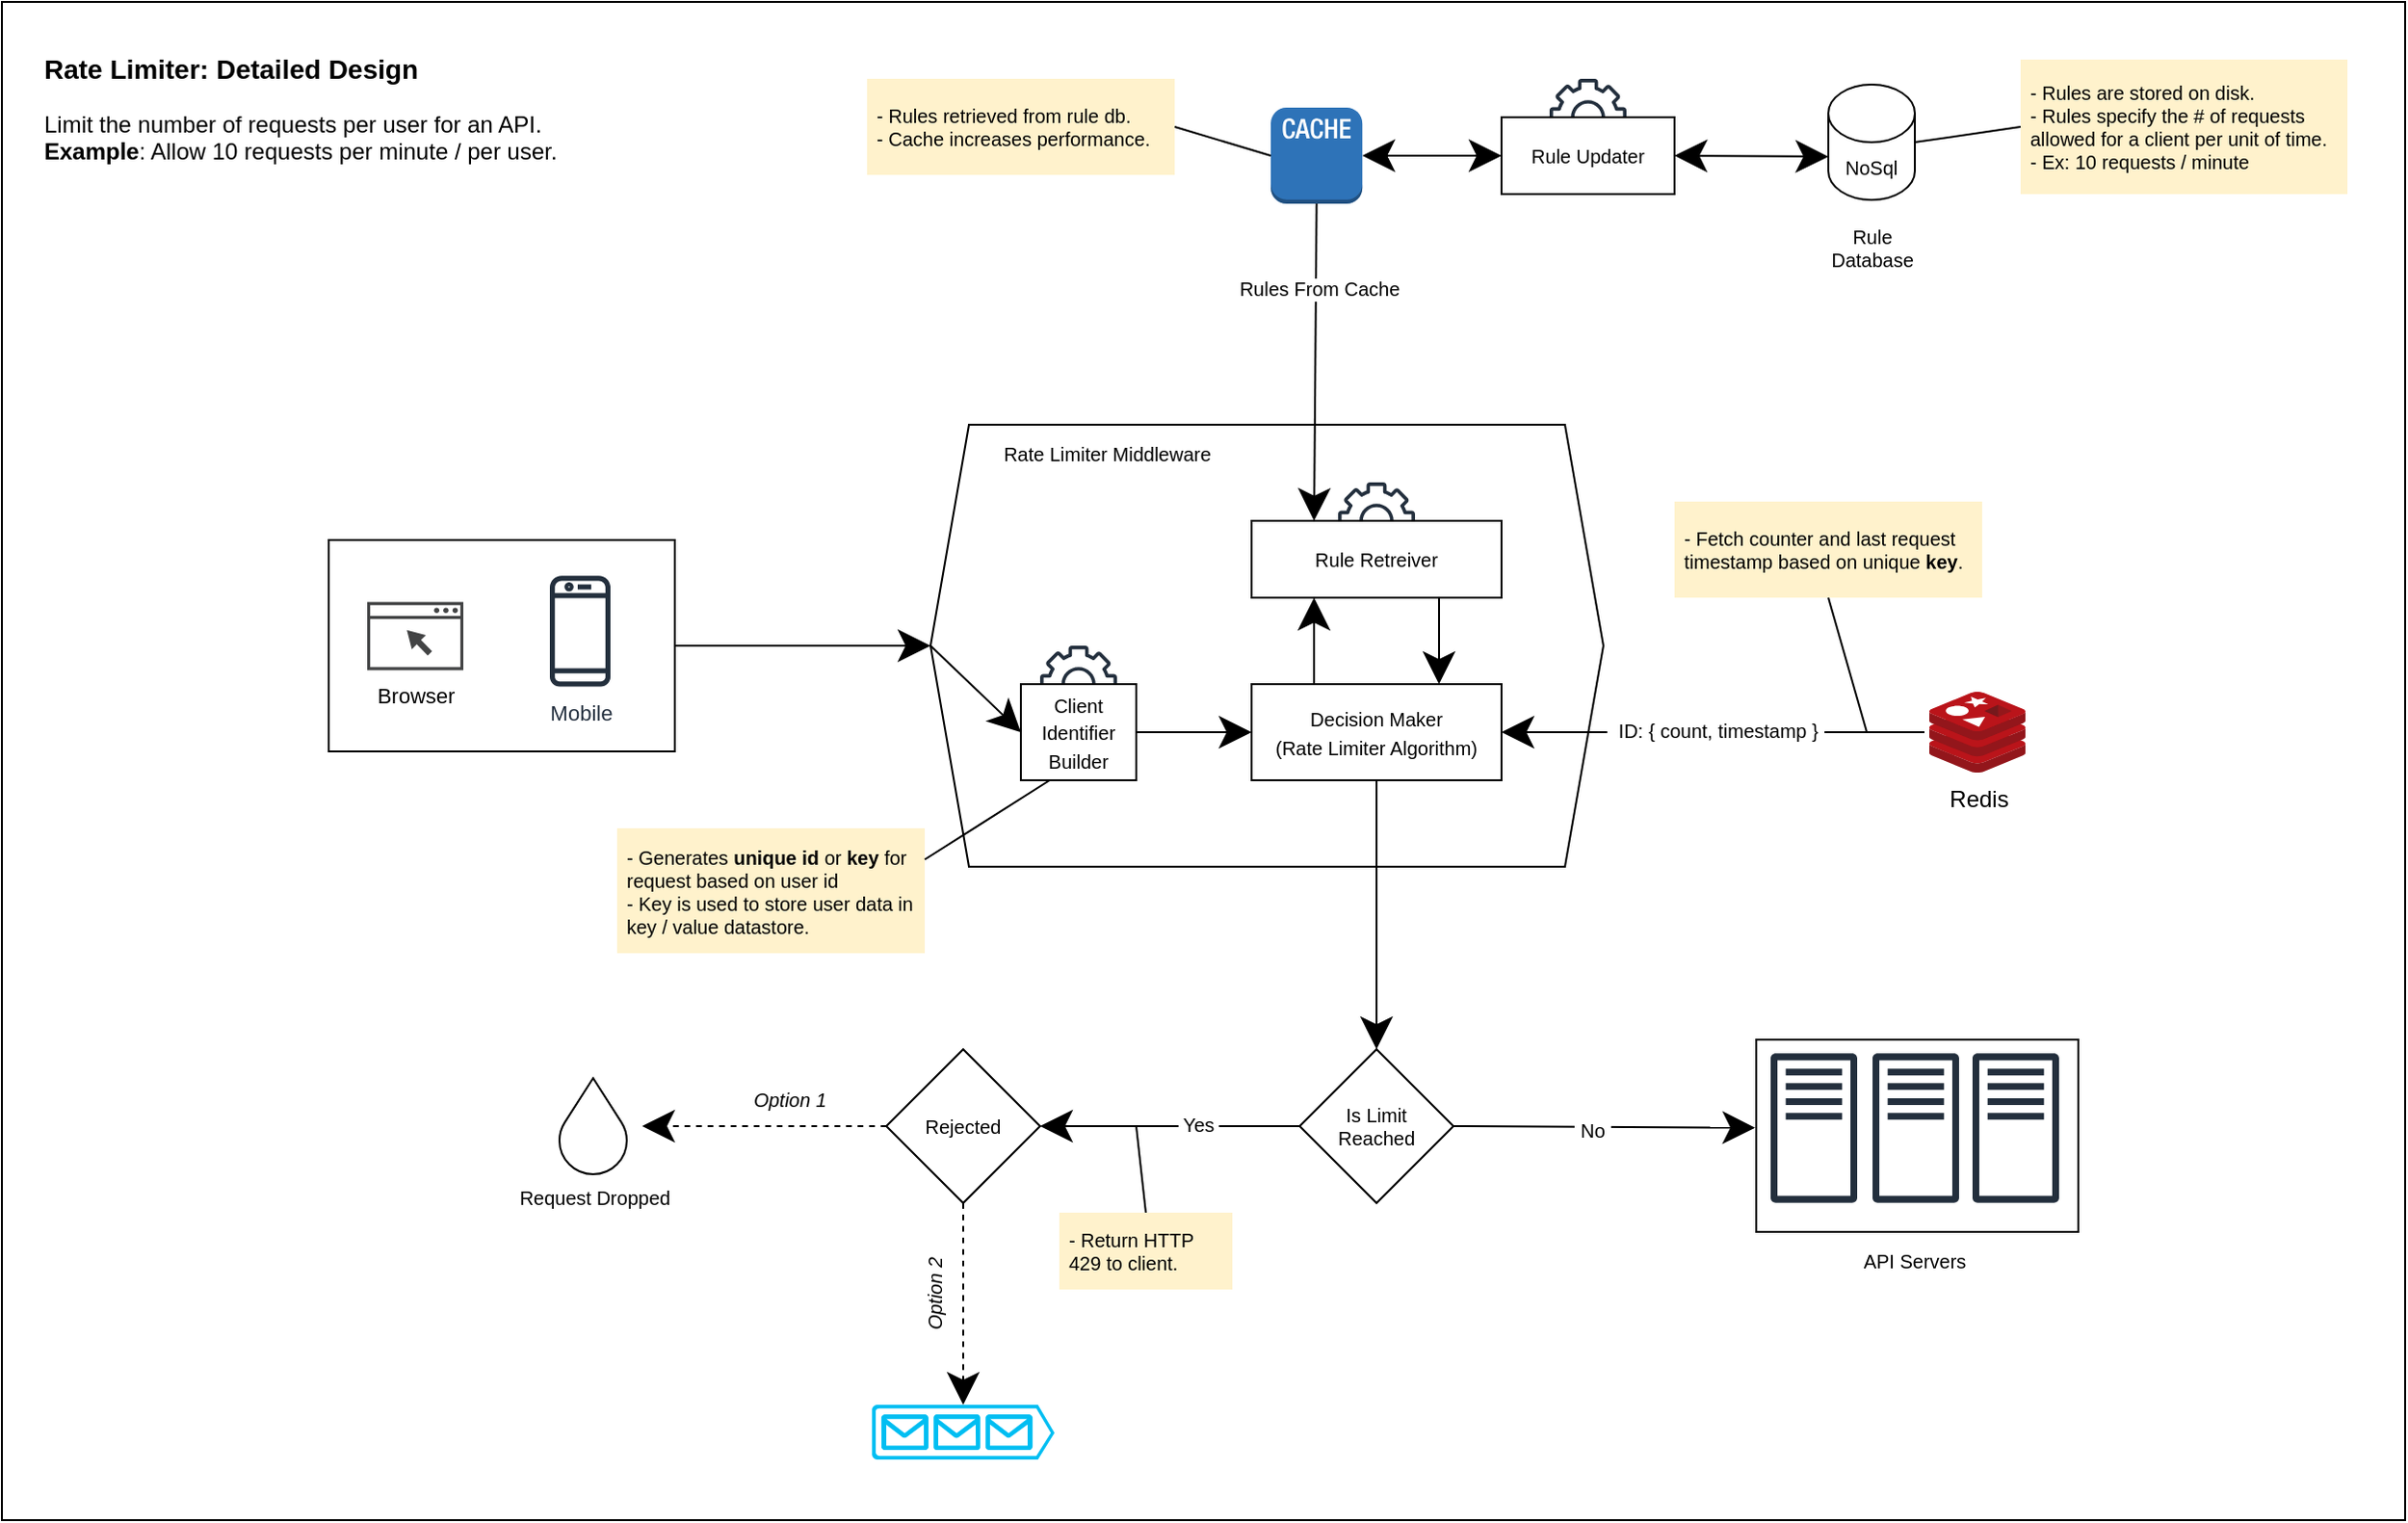 <mxfile version="19.0.3" type="device"><diagram id="r6Wdb-1eLulKc2yTyL0w" name="Page-1"><mxGraphModel dx="1698" dy="1014" grid="1" gridSize="10" guides="1" tooltips="1" connect="1" arrows="1" fold="1" page="1" pageScale="1" pageWidth="1400" pageHeight="850" math="0" shadow="0"><root><mxCell id="0"/><mxCell id="1" style="locked=1;" parent="0"/><mxCell id="sDK053LxHYh9L4diLbD--71" value="" style="rounded=0;whiteSpace=wrap;html=1;hachureGap=4;fontSize=10;" vertex="1" parent="1"><mxGeometry x="10" y="10" width="1250" height="790" as="geometry"/></mxCell><mxCell id="OLMDpOn7oYR1DSvv2oQs-1" value="Diagram" style="locked=1;" parent="0"/><mxCell id="sDK053LxHYh9L4diLbD--1" value="" style="group" vertex="1" connectable="0" parent="OLMDpOn7oYR1DSvv2oQs-1"><mxGeometry x="180" y="290" width="180" height="110" as="geometry"/></mxCell><mxCell id="OLMDpOn7oYR1DSvv2oQs-3" value="" style="rounded=0;whiteSpace=wrap;html=1;" parent="sDK053LxHYh9L4diLbD--1" vertex="1"><mxGeometry width="180" height="110" as="geometry"/></mxCell><mxCell id="OLMDpOn7oYR1DSvv2oQs-4" value="Mobile" style="sketch=0;outlineConnect=0;fontColor=#232F3E;gradientColor=none;fillColor=#232F3D;strokeColor=none;dashed=0;verticalLabelPosition=bottom;verticalAlign=top;align=center;html=1;fontSize=11;fontStyle=0;aspect=fixed;pointerEvents=1;shape=mxgraph.aws4.mobile_client;" parent="sDK053LxHYh9L4diLbD--1" vertex="1"><mxGeometry x="115" y="17.44" width="31.54" height="60" as="geometry"/></mxCell><mxCell id="OLMDpOn7oYR1DSvv2oQs-5" value="Browser" style="sketch=0;pointerEvents=1;shadow=0;dashed=0;html=1;strokeColor=none;fillColor=#434445;aspect=fixed;labelPosition=center;verticalLabelPosition=bottom;verticalAlign=top;align=center;outlineConnect=0;shape=mxgraph.vvd.web_browser;fontSize=11;" parent="sDK053LxHYh9L4diLbD--1" vertex="1"><mxGeometry x="20" y="32.25" width="50" height="35.5" as="geometry"/></mxCell><mxCell id="sDK053LxHYh9L4diLbD--4" value="" style="shape=hexagon;perimeter=hexagonPerimeter2;whiteSpace=wrap;html=1;fixedSize=1;hachureGap=4;" vertex="1" parent="OLMDpOn7oYR1DSvv2oQs-1"><mxGeometry x="493" y="230" width="350" height="230" as="geometry"/></mxCell><mxCell id="sDK053LxHYh9L4diLbD--5" value="" style="group" vertex="1" connectable="0" parent="OLMDpOn7oYR1DSvv2oQs-1"><mxGeometry x="540" y="345" width="60" height="70" as="geometry"/></mxCell><mxCell id="sDK053LxHYh9L4diLbD--3" value="" style="sketch=0;outlineConnect=0;fontColor=#232F3E;gradientColor=none;fillColor=#232F3D;strokeColor=none;dashed=0;verticalLabelPosition=bottom;verticalAlign=top;align=center;html=1;fontSize=12;fontStyle=0;aspect=fixed;pointerEvents=1;shape=mxgraph.aws4.gear;hachureGap=4;" vertex="1" parent="sDK053LxHYh9L4diLbD--5"><mxGeometry x="10" width="40" height="40" as="geometry"/></mxCell><mxCell id="sDK053LxHYh9L4diLbD--2" value="&lt;font style=&quot;font-size: 10px;&quot;&gt;Client Identifier Builder&lt;/font&gt;" style="rounded=0;whiteSpace=wrap;html=1;hachureGap=4;" vertex="1" parent="sDK053LxHYh9L4diLbD--5"><mxGeometry y="20" width="60" height="50" as="geometry"/></mxCell><mxCell id="sDK053LxHYh9L4diLbD--8" value="&lt;font style=&quot;font-size: 10px;&quot;&gt;Decision Maker&lt;br&gt;(Rate Limiter Algorithm)&lt;br&gt;&lt;/font&gt;" style="rounded=0;whiteSpace=wrap;html=1;hachureGap=4;" vertex="1" parent="OLMDpOn7oYR1DSvv2oQs-1"><mxGeometry x="660" y="365" width="130" height="50" as="geometry"/></mxCell><mxCell id="sDK053LxHYh9L4diLbD--9" value="Rate Limiter Middleware" style="text;html=1;strokeColor=none;fillColor=none;align=center;verticalAlign=middle;whiteSpace=wrap;rounded=0;hachureGap=4;fontSize=10;" vertex="1" parent="OLMDpOn7oYR1DSvv2oQs-1"><mxGeometry x="510" y="230" width="150" height="30" as="geometry"/></mxCell><mxCell id="sDK053LxHYh9L4diLbD--10" value="" style="outlineConnect=0;dashed=0;verticalLabelPosition=bottom;verticalAlign=top;align=center;html=1;shape=mxgraph.aws3.cache_node;fillColor=#2E73B8;gradientColor=none;hachureGap=4;fontSize=10;" vertex="1" parent="OLMDpOn7oYR1DSvv2oQs-1"><mxGeometry x="670" y="65" width="47.62" height="50" as="geometry"/></mxCell><mxCell id="sDK053LxHYh9L4diLbD--13" value="" style="group" vertex="1" connectable="0" parent="OLMDpOn7oYR1DSvv2oQs-1"><mxGeometry x="790" y="50" width="90" height="60" as="geometry"/></mxCell><mxCell id="sDK053LxHYh9L4diLbD--12" value="" style="sketch=0;outlineConnect=0;fontColor=#232F3E;gradientColor=none;fillColor=#232F3D;strokeColor=none;dashed=0;verticalLabelPosition=bottom;verticalAlign=top;align=center;html=1;fontSize=12;fontStyle=0;aspect=fixed;pointerEvents=1;shape=mxgraph.aws4.gear;hachureGap=4;" vertex="1" parent="sDK053LxHYh9L4diLbD--13"><mxGeometry x="25" width="40" height="40" as="geometry"/></mxCell><mxCell id="sDK053LxHYh9L4diLbD--11" value="&lt;font style=&quot;font-size: 10px;&quot;&gt;Rule Updater&lt;br&gt;&lt;/font&gt;" style="rounded=0;whiteSpace=wrap;html=1;hachureGap=4;" vertex="1" parent="sDK053LxHYh9L4diLbD--13"><mxGeometry y="20" width="90" height="40" as="geometry"/></mxCell><mxCell id="sDK053LxHYh9L4diLbD--16" value="" style="group" vertex="1" connectable="0" parent="OLMDpOn7oYR1DSvv2oQs-1"><mxGeometry x="952.5" y="53" width="60" height="100" as="geometry"/></mxCell><mxCell id="sDK053LxHYh9L4diLbD--14" value="NoSql" style="shape=cylinder3;whiteSpace=wrap;html=1;boundedLbl=1;backgroundOutline=1;size=15;hachureGap=4;fontSize=10;" vertex="1" parent="sDK053LxHYh9L4diLbD--16"><mxGeometry x="7.5" width="45" height="60" as="geometry"/></mxCell><mxCell id="sDK053LxHYh9L4diLbD--15" value="Rule Database" style="text;html=1;strokeColor=none;fillColor=none;align=center;verticalAlign=middle;whiteSpace=wrap;rounded=0;hachureGap=4;fontSize=10;" vertex="1" parent="sDK053LxHYh9L4diLbD--16"><mxGeometry y="70" width="60" height="30" as="geometry"/></mxCell><mxCell id="sDK053LxHYh9L4diLbD--17" value="Redis" style="sketch=0;aspect=fixed;html=1;points=[];align=center;image;fontSize=12;image=img/lib/mscae/Cache_Redis_Product.svg;hachureGap=4;" vertex="1" parent="OLMDpOn7oYR1DSvv2oQs-1"><mxGeometry x="1012.5" y="369" width="50" height="42" as="geometry"/></mxCell><mxCell id="sDK053LxHYh9L4diLbD--21" value="Is Limit&lt;br&gt;Reached" style="rhombus;whiteSpace=wrap;html=1;hachureGap=4;fontSize=10;" vertex="1" parent="OLMDpOn7oYR1DSvv2oQs-1"><mxGeometry x="685" y="555" width="80" height="80" as="geometry"/></mxCell><mxCell id="sDK053LxHYh9L4diLbD--22" value="Rejected" style="rhombus;whiteSpace=wrap;html=1;hachureGap=4;fontSize=10;" vertex="1" parent="OLMDpOn7oYR1DSvv2oQs-1"><mxGeometry x="470" y="555" width="80" height="80" as="geometry"/></mxCell><mxCell id="sDK053LxHYh9L4diLbD--23" value="Request Dropped" style="verticalLabelPosition=bottom;verticalAlign=top;html=1;shape=mxgraph.basic.drop;hachureGap=4;fontSize=10;" vertex="1" parent="OLMDpOn7oYR1DSvv2oQs-1"><mxGeometry x="300" y="570" width="35" height="50" as="geometry"/></mxCell><mxCell id="sDK053LxHYh9L4diLbD--27" value="" style="endArrow=classic;html=1;rounded=0;fontSize=10;startSize=14;endSize=14;sourcePerimeterSpacing=8;targetPerimeterSpacing=8;curved=1;exitX=1;exitY=0.5;exitDx=0;exitDy=0;entryX=0;entryY=0.5;entryDx=0;entryDy=0;" edge="1" parent="OLMDpOn7oYR1DSvv2oQs-1" source="OLMDpOn7oYR1DSvv2oQs-3" target="sDK053LxHYh9L4diLbD--4"><mxGeometry width="50" height="50" relative="1" as="geometry"><mxPoint x="410" y="350" as="sourcePoint"/><mxPoint x="460" y="300" as="targetPoint"/></mxGeometry></mxCell><mxCell id="sDK053LxHYh9L4diLbD--28" value="" style="endArrow=classic;html=1;rounded=0;fontSize=10;startSize=14;endSize=14;sourcePerimeterSpacing=8;targetPerimeterSpacing=8;curved=1;entryX=0;entryY=0.5;entryDx=0;entryDy=0;exitX=0;exitY=0.5;exitDx=0;exitDy=0;" edge="1" parent="OLMDpOn7oYR1DSvv2oQs-1" source="sDK053LxHYh9L4diLbD--4" target="sDK053LxHYh9L4diLbD--2"><mxGeometry width="50" height="50" relative="1" as="geometry"><mxPoint x="430" y="460" as="sourcePoint"/><mxPoint x="480" y="410" as="targetPoint"/></mxGeometry></mxCell><mxCell id="sDK053LxHYh9L4diLbD--29" value="" style="endArrow=classic;html=1;rounded=0;fontSize=10;startSize=14;endSize=14;sourcePerimeterSpacing=8;targetPerimeterSpacing=8;curved=1;entryX=0;entryY=0.5;entryDx=0;entryDy=0;exitX=1;exitY=0.5;exitDx=0;exitDy=0;" edge="1" parent="OLMDpOn7oYR1DSvv2oQs-1" source="sDK053LxHYh9L4diLbD--2" target="sDK053LxHYh9L4diLbD--8"><mxGeometry width="50" height="50" relative="1" as="geometry"><mxPoint x="360" y="510" as="sourcePoint"/><mxPoint x="410" y="460" as="targetPoint"/></mxGeometry></mxCell><mxCell id="sDK053LxHYh9L4diLbD--30" value="" style="endArrow=classic;html=1;rounded=0;fontSize=10;startSize=14;endSize=14;sourcePerimeterSpacing=8;targetPerimeterSpacing=8;curved=1;entryX=0.25;entryY=1;entryDx=0;entryDy=0;exitX=0.25;exitY=0;exitDx=0;exitDy=0;" edge="1" parent="OLMDpOn7oYR1DSvv2oQs-1" source="sDK053LxHYh9L4diLbD--8" target="sDK053LxHYh9L4diLbD--20"><mxGeometry width="50" height="50" relative="1" as="geometry"><mxPoint x="710" y="520" as="sourcePoint"/><mxPoint x="760" y="470" as="targetPoint"/></mxGeometry></mxCell><mxCell id="sDK053LxHYh9L4diLbD--19" value="" style="sketch=0;outlineConnect=0;fontColor=#232F3E;gradientColor=none;fillColor=#232F3D;strokeColor=none;dashed=0;verticalLabelPosition=bottom;verticalAlign=top;align=center;html=1;fontSize=12;fontStyle=0;aspect=fixed;pointerEvents=1;shape=mxgraph.aws4.gear;hachureGap=4;" vertex="1" parent="OLMDpOn7oYR1DSvv2oQs-1"><mxGeometry x="705" y="260" width="40" height="40" as="geometry"/></mxCell><mxCell id="sDK053LxHYh9L4diLbD--20" value="&lt;font style=&quot;font-size: 10px;&quot;&gt;Rule Retreiver&lt;br&gt;&lt;/font&gt;" style="rounded=0;whiteSpace=wrap;html=1;hachureGap=4;" vertex="1" parent="OLMDpOn7oYR1DSvv2oQs-1"><mxGeometry x="660" y="280" width="130" height="40" as="geometry"/></mxCell><mxCell id="sDK053LxHYh9L4diLbD--31" value="" style="endArrow=classic;html=1;rounded=0;fontSize=10;startSize=14;endSize=14;sourcePerimeterSpacing=8;targetPerimeterSpacing=8;curved=1;exitX=0.75;exitY=1;exitDx=0;exitDy=0;entryX=0.75;entryY=0;entryDx=0;entryDy=0;" edge="1" parent="OLMDpOn7oYR1DSvv2oQs-1" source="sDK053LxHYh9L4diLbD--20" target="sDK053LxHYh9L4diLbD--8"><mxGeometry width="50" height="50" relative="1" as="geometry"><mxPoint x="850" y="340" as="sourcePoint"/><mxPoint x="900" y="290" as="targetPoint"/></mxGeometry></mxCell><mxCell id="sDK053LxHYh9L4diLbD--32" value="" style="endArrow=classic;html=1;rounded=0;fontSize=10;startSize=14;endSize=14;sourcePerimeterSpacing=8;targetPerimeterSpacing=8;curved=1;entryX=0.25;entryY=0;entryDx=0;entryDy=0;exitX=0.5;exitY=1;exitDx=0;exitDy=0;exitPerimeter=0;" edge="1" parent="OLMDpOn7oYR1DSvv2oQs-1" source="sDK053LxHYh9L4diLbD--10" target="sDK053LxHYh9L4diLbD--20"><mxGeometry width="50" height="50" relative="1" as="geometry"><mxPoint x="560" y="180" as="sourcePoint"/><mxPoint x="610" y="130" as="targetPoint"/></mxGeometry></mxCell><mxCell id="sDK053LxHYh9L4diLbD--45" value="&amp;nbsp;Rules From Cache&amp;nbsp;" style="edgeLabel;html=1;align=center;verticalAlign=middle;resizable=0;points=[];fontSize=10;" vertex="1" connectable="0" parent="sDK053LxHYh9L4diLbD--32"><mxGeometry x="-0.467" y="1" relative="1" as="geometry"><mxPoint as="offset"/></mxGeometry></mxCell><mxCell id="sDK053LxHYh9L4diLbD--33" value="" style="endArrow=classic;startArrow=classic;html=1;rounded=0;fontSize=10;startSize=14;endSize=14;sourcePerimeterSpacing=8;targetPerimeterSpacing=8;curved=1;entryX=0;entryY=0.5;entryDx=0;entryDy=0;exitX=1;exitY=0.5;exitDx=0;exitDy=0;exitPerimeter=0;" edge="1" parent="OLMDpOn7oYR1DSvv2oQs-1" source="sDK053LxHYh9L4diLbD--10" target="sDK053LxHYh9L4diLbD--11"><mxGeometry width="50" height="50" relative="1" as="geometry"><mxPoint x="760" y="130" as="sourcePoint"/><mxPoint x="770" y="150" as="targetPoint"/></mxGeometry></mxCell><mxCell id="sDK053LxHYh9L4diLbD--34" value="" style="endArrow=classic;startArrow=classic;html=1;rounded=0;fontSize=10;startSize=14;endSize=14;sourcePerimeterSpacing=8;targetPerimeterSpacing=8;curved=1;entryX=0;entryY=0;entryDx=0;entryDy=37.5;entryPerimeter=0;exitX=1;exitY=0.5;exitDx=0;exitDy=0;" edge="1" parent="OLMDpOn7oYR1DSvv2oQs-1" source="sDK053LxHYh9L4diLbD--11" target="sDK053LxHYh9L4diLbD--14"><mxGeometry width="50" height="50" relative="1" as="geometry"><mxPoint x="870" y="170" as="sourcePoint"/><mxPoint x="920" y="120" as="targetPoint"/></mxGeometry></mxCell><mxCell id="sDK053LxHYh9L4diLbD--35" value="" style="endArrow=classic;html=1;rounded=0;fontSize=10;startSize=14;endSize=14;sourcePerimeterSpacing=8;targetPerimeterSpacing=8;curved=1;entryX=1;entryY=0.5;entryDx=0;entryDy=0;exitX=-0.05;exitY=0.5;exitDx=0;exitDy=0;exitPerimeter=0;" edge="1" parent="OLMDpOn7oYR1DSvv2oQs-1" source="sDK053LxHYh9L4diLbD--17" target="sDK053LxHYh9L4diLbD--8"><mxGeometry width="50" height="50" relative="1" as="geometry"><mxPoint x="870" y="390" as="sourcePoint"/><mxPoint x="920" y="340" as="targetPoint"/></mxGeometry></mxCell><mxCell id="sDK053LxHYh9L4diLbD--36" value="&amp;nbsp; ID: { count, timestamp }&amp;nbsp;" style="edgeLabel;html=1;align=center;verticalAlign=middle;resizable=0;points=[];fontSize=10;" vertex="1" connectable="0" parent="sDK053LxHYh9L4diLbD--35"><mxGeometry x="-0.009" y="1" relative="1" as="geometry"><mxPoint y="-2" as="offset"/></mxGeometry></mxCell><mxCell id="sDK053LxHYh9L4diLbD--37" value="" style="endArrow=classic;html=1;rounded=0;fontSize=10;startSize=14;endSize=14;sourcePerimeterSpacing=8;targetPerimeterSpacing=8;curved=1;exitX=0.5;exitY=1;exitDx=0;exitDy=0;entryX=0.5;entryY=0;entryDx=0;entryDy=0;" edge="1" parent="OLMDpOn7oYR1DSvv2oQs-1" source="sDK053LxHYh9L4diLbD--8" target="sDK053LxHYh9L4diLbD--21"><mxGeometry width="50" height="50" relative="1" as="geometry"><mxPoint x="750" y="530" as="sourcePoint"/><mxPoint x="800" y="480" as="targetPoint"/></mxGeometry></mxCell><mxCell id="sDK053LxHYh9L4diLbD--38" value="" style="endArrow=classic;html=1;rounded=0;fontSize=10;startSize=14;endSize=14;sourcePerimeterSpacing=8;targetPerimeterSpacing=8;curved=1;exitX=0;exitY=0.5;exitDx=0;exitDy=0;entryX=1;entryY=0.5;entryDx=0;entryDy=0;" edge="1" parent="OLMDpOn7oYR1DSvv2oQs-1" source="sDK053LxHYh9L4diLbD--21" target="sDK053LxHYh9L4diLbD--22"><mxGeometry width="50" height="50" relative="1" as="geometry"><mxPoint x="580" y="590" as="sourcePoint"/><mxPoint x="630" y="540" as="targetPoint"/></mxGeometry></mxCell><mxCell id="sDK053LxHYh9L4diLbD--42" value="&amp;nbsp;Yes&amp;nbsp;" style="edgeLabel;html=1;align=center;verticalAlign=middle;resizable=0;points=[];fontSize=10;" vertex="1" connectable="0" parent="sDK053LxHYh9L4diLbD--38"><mxGeometry x="-0.215" y="1" relative="1" as="geometry"><mxPoint y="-2" as="offset"/></mxGeometry></mxCell><mxCell id="sDK053LxHYh9L4diLbD--39" value="" style="endArrow=classic;html=1;rounded=0;fontSize=10;startSize=14;endSize=14;sourcePerimeterSpacing=8;targetPerimeterSpacing=8;curved=1;exitX=0;exitY=0.5;exitDx=0;exitDy=0;dashed=1;" edge="1" parent="OLMDpOn7oYR1DSvv2oQs-1" source="sDK053LxHYh9L4diLbD--22" target="sDK053LxHYh9L4diLbD--23"><mxGeometry width="50" height="50" relative="1" as="geometry"><mxPoint x="400" y="620" as="sourcePoint"/><mxPoint x="450" y="570" as="targetPoint"/></mxGeometry></mxCell><mxCell id="sDK053LxHYh9L4diLbD--40" value="" style="verticalLabelPosition=bottom;html=1;verticalAlign=top;align=center;strokeColor=none;fillColor=#00BEF2;shape=mxgraph.azure.queue_generic;pointerEvents=1;hachureGap=4;fontSize=10;" vertex="1" parent="OLMDpOn7oYR1DSvv2oQs-1"><mxGeometry x="462.5" y="740" width="95" height="28.5" as="geometry"/></mxCell><mxCell id="sDK053LxHYh9L4diLbD--41" value="" style="endArrow=classic;html=1;rounded=0;dashed=1;fontSize=10;startSize=14;endSize=14;sourcePerimeterSpacing=8;targetPerimeterSpacing=8;curved=1;exitX=0.5;exitY=1;exitDx=0;exitDy=0;entryX=0.5;entryY=0;entryDx=0;entryDy=0;entryPerimeter=0;" edge="1" parent="OLMDpOn7oYR1DSvv2oQs-1" source="sDK053LxHYh9L4diLbD--22" target="sDK053LxHYh9L4diLbD--40"><mxGeometry width="50" height="50" relative="1" as="geometry"><mxPoint x="560" y="700" as="sourcePoint"/><mxPoint x="610" y="650" as="targetPoint"/></mxGeometry></mxCell><mxCell id="sDK053LxHYh9L4diLbD--43" value="" style="endArrow=classic;html=1;rounded=0;fontSize=10;startSize=14;endSize=14;sourcePerimeterSpacing=8;targetPerimeterSpacing=8;curved=1;exitX=1;exitY=0.5;exitDx=0;exitDy=0;" edge="1" parent="OLMDpOn7oYR1DSvv2oQs-1" source="sDK053LxHYh9L4diLbD--21" target="sDK053LxHYh9L4diLbD--24"><mxGeometry width="50" height="50" relative="1" as="geometry"><mxPoint x="730" y="720" as="sourcePoint"/><mxPoint x="780" y="670" as="targetPoint"/></mxGeometry></mxCell><mxCell id="sDK053LxHYh9L4diLbD--53" value="&amp;nbsp;No&amp;nbsp;" style="edgeLabel;html=1;align=center;verticalAlign=middle;resizable=0;points=[];fontSize=10;" vertex="1" connectable="0" parent="sDK053LxHYh9L4diLbD--43"><mxGeometry x="-0.091" y="-1" relative="1" as="geometry"><mxPoint as="offset"/></mxGeometry></mxCell><mxCell id="sDK053LxHYh9L4diLbD--44" value="API Servers" style="text;html=1;strokeColor=none;fillColor=none;align=center;verticalAlign=middle;whiteSpace=wrap;rounded=0;hachureGap=4;fontSize=10;" vertex="1" parent="OLMDpOn7oYR1DSvv2oQs-1"><mxGeometry x="975" y="650" width="60" height="30" as="geometry"/></mxCell><mxCell id="sDK053LxHYh9L4diLbD--52" value="" style="rounded=0;whiteSpace=wrap;html=1;hachureGap=4;fontSize=10;" vertex="1" parent="OLMDpOn7oYR1DSvv2oQs-1"><mxGeometry x="922.5" y="550" width="167.5" height="100" as="geometry"/></mxCell><mxCell id="sDK053LxHYh9L4diLbD--24" value="" style="sketch=0;outlineConnect=0;fontColor=#232F3E;gradientColor=none;fillColor=#232F3D;strokeColor=none;dashed=0;verticalLabelPosition=bottom;verticalAlign=top;align=center;html=1;fontSize=12;fontStyle=0;aspect=fixed;pointerEvents=1;shape=mxgraph.aws4.traditional_server;hachureGap=4;" vertex="1" parent="OLMDpOn7oYR1DSvv2oQs-1"><mxGeometry x="930" y="557" width="45" height="78" as="geometry"/></mxCell><mxCell id="sDK053LxHYh9L4diLbD--25" value="" style="sketch=0;outlineConnect=0;fontColor=#232F3E;gradientColor=none;fillColor=#232F3D;strokeColor=none;dashed=0;verticalLabelPosition=bottom;verticalAlign=top;align=center;html=1;fontSize=12;fontStyle=0;aspect=fixed;pointerEvents=1;shape=mxgraph.aws4.traditional_server;hachureGap=4;" vertex="1" parent="OLMDpOn7oYR1DSvv2oQs-1"><mxGeometry x="983" y="557" width="45" height="78" as="geometry"/></mxCell><mxCell id="sDK053LxHYh9L4diLbD--26" value="" style="sketch=0;outlineConnect=0;fontColor=#232F3E;gradientColor=none;fillColor=#232F3D;strokeColor=none;dashed=0;verticalLabelPosition=bottom;verticalAlign=top;align=center;html=1;fontSize=12;fontStyle=0;aspect=fixed;pointerEvents=1;shape=mxgraph.aws4.traditional_server;hachureGap=4;" vertex="1" parent="OLMDpOn7oYR1DSvv2oQs-1"><mxGeometry x="1035" y="557" width="45" height="78" as="geometry"/></mxCell><mxCell id="sDK053LxHYh9L4diLbD--54" value="Notes" style="locked=1;" parent="0"/><mxCell id="sDK053LxHYh9L4diLbD--55" value="- Generates &lt;b&gt;unique id&lt;/b&gt; or &lt;b&gt;key&lt;/b&gt; for request based on user id&lt;br&gt;- Key is used to store user data in key / value datastore." style="rounded=0;whiteSpace=wrap;html=1;hachureGap=4;fontSize=10;fillColor=#FFF2CC;strokeColor=none;spacing=5;align=left;" vertex="1" parent="sDK053LxHYh9L4diLbD--54"><mxGeometry x="330" y="440" width="160" height="65" as="geometry"/></mxCell><mxCell id="sDK053LxHYh9L4diLbD--56" value="" style="endArrow=none;html=1;rounded=0;fontSize=10;startSize=14;endSize=14;sourcePerimeterSpacing=8;targetPerimeterSpacing=8;curved=1;entryX=0.25;entryY=1;entryDx=0;entryDy=0;exitX=1;exitY=0.25;exitDx=0;exitDy=0;" edge="1" parent="sDK053LxHYh9L4diLbD--54" source="sDK053LxHYh9L4diLbD--55"><mxGeometry width="50" height="50" relative="1" as="geometry"><mxPoint x="540" y="480" as="sourcePoint"/><mxPoint x="555" y="415" as="targetPoint"/></mxGeometry></mxCell><mxCell id="sDK053LxHYh9L4diLbD--57" value="- Return HTTP 429 to client." style="rounded=0;whiteSpace=wrap;html=1;hachureGap=4;fontSize=10;fillColor=#FFF2CC;strokeColor=none;spacing=5;align=left;" vertex="1" parent="sDK053LxHYh9L4diLbD--54"><mxGeometry x="560" y="640" width="90" height="40" as="geometry"/></mxCell><mxCell id="sDK053LxHYh9L4diLbD--61" value="" style="endArrow=none;html=1;rounded=0;fontSize=10;startSize=14;endSize=14;sourcePerimeterSpacing=8;targetPerimeterSpacing=8;curved=1;exitX=0.5;exitY=0;exitDx=0;exitDy=0;" edge="1" parent="sDK053LxHYh9L4diLbD--54" source="sDK053LxHYh9L4diLbD--57"><mxGeometry width="50" height="50" relative="1" as="geometry"><mxPoint x="615" y="645" as="sourcePoint"/><mxPoint x="600" y="595" as="targetPoint"/></mxGeometry></mxCell><mxCell id="sDK053LxHYh9L4diLbD--63" value="- Rules retrieved from rule db.&lt;br&gt;- Cache increases performance." style="rounded=0;whiteSpace=wrap;html=1;hachureGap=4;fontSize=10;fillColor=#FFF2CC;strokeColor=none;spacing=5;align=left;" vertex="1" parent="sDK053LxHYh9L4diLbD--54"><mxGeometry x="460" y="50" width="160" height="50" as="geometry"/></mxCell><mxCell id="sDK053LxHYh9L4diLbD--64" value="" style="endArrow=none;html=1;rounded=0;fontSize=10;startSize=14;endSize=14;sourcePerimeterSpacing=8;targetPerimeterSpacing=8;curved=1;entryX=0;entryY=0.5;entryDx=0;entryDy=0;entryPerimeter=0;exitX=1;exitY=0.5;exitDx=0;exitDy=0;" edge="1" parent="sDK053LxHYh9L4diLbD--54" source="sDK053LxHYh9L4diLbD--63" target="sDK053LxHYh9L4diLbD--10"><mxGeometry width="50" height="50" relative="1" as="geometry"><mxPoint x="580" y="170" as="sourcePoint"/><mxPoint x="630" y="120" as="targetPoint"/></mxGeometry></mxCell><mxCell id="sDK053LxHYh9L4diLbD--65" value="- Rules are stored on disk.&lt;br&gt;- Rules specify the # of requests allowed for a client per unit of time.&lt;br&gt;- Ex: 10 requests / minute" style="rounded=0;whiteSpace=wrap;html=1;hachureGap=4;fontSize=10;fillColor=#FFF2CC;strokeColor=none;spacing=5;align=left;" vertex="1" parent="sDK053LxHYh9L4diLbD--54"><mxGeometry x="1060" y="40" width="170" height="70" as="geometry"/></mxCell><mxCell id="sDK053LxHYh9L4diLbD--66" value="" style="endArrow=none;html=1;rounded=0;fontSize=10;startSize=14;endSize=14;sourcePerimeterSpacing=8;targetPerimeterSpacing=8;curved=1;entryX=0;entryY=0.5;entryDx=0;entryDy=0;exitX=1;exitY=0.5;exitDx=0;exitDy=0;exitPerimeter=0;" edge="1" parent="sDK053LxHYh9L4diLbD--54" source="sDK053LxHYh9L4diLbD--14" target="sDK053LxHYh9L4diLbD--65"><mxGeometry width="50" height="50" relative="1" as="geometry"><mxPoint x="1050" y="210" as="sourcePoint"/><mxPoint x="1100" y="160" as="targetPoint"/></mxGeometry></mxCell><mxCell id="sDK053LxHYh9L4diLbD--67" value="- Fetch counter and last request timestamp based on unique &lt;b&gt;key&lt;/b&gt;." style="rounded=0;whiteSpace=wrap;html=1;hachureGap=4;fontSize=10;fillColor=#FFF2CC;strokeColor=none;spacing=5;align=left;" vertex="1" parent="sDK053LxHYh9L4diLbD--54"><mxGeometry x="880" y="270" width="160" height="50" as="geometry"/></mxCell><mxCell id="sDK053LxHYh9L4diLbD--68" value="" style="endArrow=none;html=1;rounded=0;fontSize=10;startSize=14;endSize=14;sourcePerimeterSpacing=8;targetPerimeterSpacing=8;curved=1;entryX=0.5;entryY=1;entryDx=0;entryDy=0;" edge="1" parent="sDK053LxHYh9L4diLbD--54" target="sDK053LxHYh9L4diLbD--67"><mxGeometry width="50" height="50" relative="1" as="geometry"><mxPoint x="980" y="390" as="sourcePoint"/><mxPoint x="1010" y="330" as="targetPoint"/></mxGeometry></mxCell><mxCell id="sDK053LxHYh9L4diLbD--69" value="&lt;i&gt;Option 1&lt;/i&gt;" style="text;html=1;strokeColor=none;fillColor=none;align=center;verticalAlign=middle;whiteSpace=wrap;rounded=0;hachureGap=4;fontSize=10;" vertex="1" parent="sDK053LxHYh9L4diLbD--54"><mxGeometry x="390" y="566" width="60" height="30" as="geometry"/></mxCell><mxCell id="sDK053LxHYh9L4diLbD--70" value="&lt;i&gt;Option 2&lt;/i&gt;" style="text;html=1;strokeColor=none;fillColor=none;align=center;verticalAlign=middle;whiteSpace=wrap;rounded=0;hachureGap=4;fontSize=10;rotation=-90;" vertex="1" parent="sDK053LxHYh9L4diLbD--54"><mxGeometry x="465" y="667" width="60" height="30" as="geometry"/></mxCell><mxCell id="6Y6NfHxkBPcI-cGArNqC-1" value="Requirements" style="" parent="0"/><mxCell id="sDK053LxHYh9L4diLbD--46" value="&lt;font style=&quot;font-size: 14px;&quot;&gt;&lt;b&gt;Rate Limiter: Detailed Design&lt;/b&gt;&lt;/font&gt;" style="text;strokeColor=none;fillColor=none;html=1;align=left;verticalAlign=middle;whiteSpace=wrap;rounded=0;hachureGap=4;fontSize=10;" vertex="1" parent="6Y6NfHxkBPcI-cGArNqC-1"><mxGeometry x="30" y="30" width="280" height="30" as="geometry"/></mxCell><mxCell id="sDK053LxHYh9L4diLbD--47" value="&lt;font style=&quot;font-size: 12px;&quot;&gt;&lt;span style=&quot;font-size: 12px;&quot;&gt;Limit the number of requests per user for an API.&lt;br&gt;&lt;b&gt;Example&lt;/b&gt;: Allow 10 requests per minute / per user.&lt;br&gt;&lt;/span&gt;&lt;/font&gt;" style="text;strokeColor=none;fillColor=none;html=1;align=left;verticalAlign=top;whiteSpace=wrap;rounded=0;hachureGap=4;fontSize=12;fontStyle=0" vertex="1" parent="6Y6NfHxkBPcI-cGArNqC-1"><mxGeometry x="30" y="60" width="340" height="50" as="geometry"/></mxCell></root></mxGraphModel></diagram></mxfile>